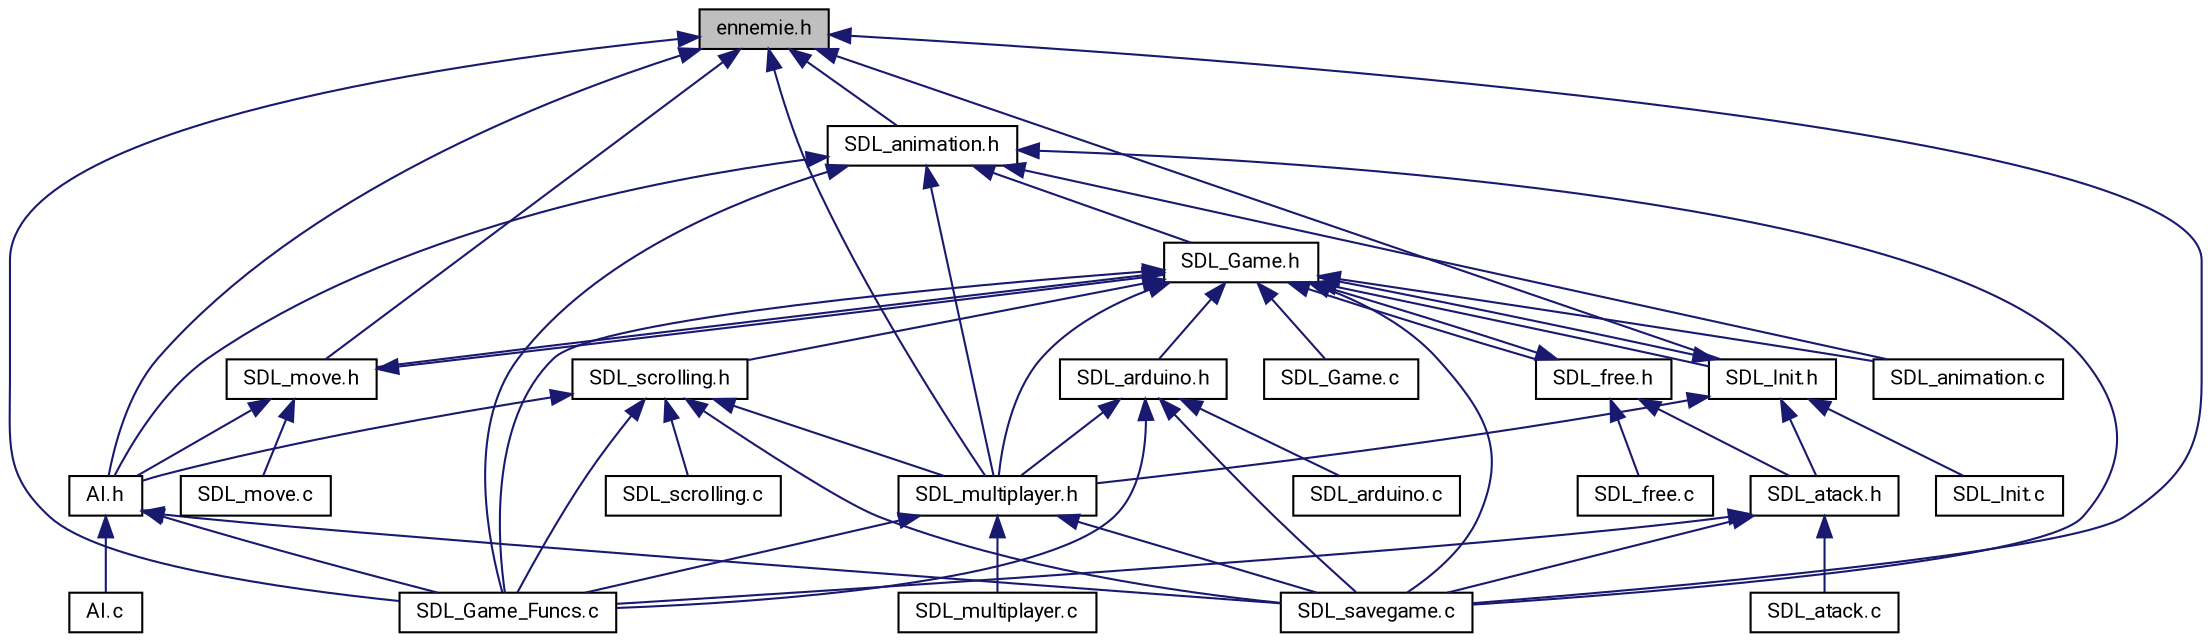digraph "ennemie.h"
{
 // LATEX_PDF_SIZE
  edge [fontname="Roboto",fontsize="10",labelfontname="Roboto",labelfontsize="10"];
  node [fontname="Roboto",fontsize="10",shape=record];
  Node1 [label="ennemie.h",height=0.2,width=0.4,color="black", fillcolor="grey75", style="filled", fontcolor="black",tooltip=" "];
  Node1 -> Node2 [dir="back",color="midnightblue",fontsize="10",style="solid",fontname="Roboto"];
  Node2 [label="AI.h",height=0.2,width=0.4,color="black", fillcolor="white", style="filled",URL="$AI_8h.html",tooltip=" "];
  Node2 -> Node3 [dir="back",color="midnightblue",fontsize="10",style="solid",fontname="Roboto"];
  Node3 [label="AI.c",height=0.2,width=0.4,color="black", fillcolor="white", style="filled",URL="$AI_8c.html",tooltip="Ai libs."];
  Node2 -> Node4 [dir="back",color="midnightblue",fontsize="10",style="solid",fontname="Roboto"];
  Node4 [label="SDL_Game_Funcs.c",height=0.2,width=0.4,color="black", fillcolor="white", style="filled",URL="$SDL__Game__Funcs_8c.html",tooltip=" "];
  Node2 -> Node5 [dir="back",color="midnightblue",fontsize="10",style="solid",fontname="Roboto"];
  Node5 [label="SDL_savegame.c",height=0.2,width=0.4,color="black", fillcolor="white", style="filled",URL="$SDL__savegame_8c.html",tooltip="save game"];
  Node1 -> Node6 [dir="back",color="midnightblue",fontsize="10",style="solid",fontname="Roboto"];
  Node6 [label="SDL_animation.h",height=0.2,width=0.4,color="black", fillcolor="white", style="filled",URL="$SDL__animation_8h.html",tooltip=" "];
  Node6 -> Node7 [dir="back",color="midnightblue",fontsize="10",style="solid",fontname="Roboto"];
  Node7 [label="SDL_Game.h",height=0.2,width=0.4,color="black", fillcolor="white", style="filled",URL="$SDL__Game_8h.html",tooltip=" "];
  Node7 -> Node8 [dir="back",color="midnightblue",fontsize="10",style="solid",fontname="Roboto"];
  Node8 [label="SDL_move.h",height=0.2,width=0.4,color="black", fillcolor="white", style="filled",URL="$SDL__move_8h.html",tooltip=" "];
  Node8 -> Node2 [dir="back",color="midnightblue",fontsize="10",style="solid",fontname="Roboto"];
  Node8 -> Node7 [dir="back",color="midnightblue",fontsize="10",style="solid",fontname="Roboto"];
  Node8 -> Node9 [dir="back",color="midnightblue",fontsize="10",style="solid",fontname="Roboto"];
  Node9 [label="SDL_move.c",height=0.2,width=0.4,color="black", fillcolor="white", style="filled",URL="$SDL__move_8c.html",tooltip="moving a character lib"];
  Node7 -> Node10 [dir="back",color="midnightblue",fontsize="10",style="solid",fontname="Roboto"];
  Node10 [label="SDL_free.h",height=0.2,width=0.4,color="black", fillcolor="white", style="filled",URL="$SDL__free_8h.html",tooltip=" "];
  Node10 -> Node7 [dir="back",color="midnightblue",fontsize="10",style="solid",fontname="Roboto"];
  Node10 -> Node11 [dir="back",color="midnightblue",fontsize="10",style="solid",fontname="Roboto"];
  Node11 [label="SDL_atack.h",height=0.2,width=0.4,color="black", fillcolor="white", style="filled",URL="$SDL__atack_8h.html",tooltip=" "];
  Node11 -> Node12 [dir="back",color="midnightblue",fontsize="10",style="solid",fontname="Roboto"];
  Node12 [label="SDL_atack.c",height=0.2,width=0.4,color="black", fillcolor="white", style="filled",URL="$SDL__atack_8c.html",tooltip="save game"];
  Node11 -> Node4 [dir="back",color="midnightblue",fontsize="10",style="solid",fontname="Roboto"];
  Node11 -> Node5 [dir="back",color="midnightblue",fontsize="10",style="solid",fontname="Roboto"];
  Node10 -> Node13 [dir="back",color="midnightblue",fontsize="10",style="solid",fontname="Roboto"];
  Node13 [label="SDL_free.c",height=0.2,width=0.4,color="black", fillcolor="white", style="filled",URL="$SDL__free_8c.html",tooltip="free allocation libs"];
  Node7 -> Node14 [dir="back",color="midnightblue",fontsize="10",style="solid",fontname="Roboto"];
  Node14 [label="SDL_Init.h",height=0.2,width=0.4,color="black", fillcolor="white", style="filled",URL="$SDL__Init_8h.html",tooltip=" "];
  Node14 -> Node7 [dir="back",color="midnightblue",fontsize="10",style="solid",fontname="Roboto"];
  Node14 -> Node11 [dir="back",color="midnightblue",fontsize="10",style="solid",fontname="Roboto"];
  Node14 -> Node15 [dir="back",color="midnightblue",fontsize="10",style="solid",fontname="Roboto"];
  Node15 [label="SDL_multiplayer.h",height=0.2,width=0.4,color="black", fillcolor="white", style="filled",URL="$SDL__multiplayer_8h.html",tooltip=" "];
  Node15 -> Node4 [dir="back",color="midnightblue",fontsize="10",style="solid",fontname="Roboto"];
  Node15 -> Node16 [dir="back",color="midnightblue",fontsize="10",style="solid",fontname="Roboto"];
  Node16 [label="SDL_multiplayer.c",height=0.2,width=0.4,color="black", fillcolor="white", style="filled",URL="$SDL__multiplayer_8c.html",tooltip="Split sceen libs."];
  Node15 -> Node5 [dir="back",color="midnightblue",fontsize="10",style="solid",fontname="Roboto"];
  Node14 -> Node17 [dir="back",color="midnightblue",fontsize="10",style="solid",fontname="Roboto"];
  Node17 [label="SDL_Init.c",height=0.2,width=0.4,color="black", fillcolor="white", style="filled",URL="$SDL__Init_8c.html",tooltip=" "];
  Node7 -> Node18 [dir="back",color="midnightblue",fontsize="10",style="solid",fontname="Roboto"];
  Node18 [label="SDL_scrolling.h",height=0.2,width=0.4,color="black", fillcolor="white", style="filled",URL="$SDL__scrolling_8h.html",tooltip=" "];
  Node18 -> Node2 [dir="back",color="midnightblue",fontsize="10",style="solid",fontname="Roboto"];
  Node18 -> Node4 [dir="back",color="midnightblue",fontsize="10",style="solid",fontname="Roboto"];
  Node18 -> Node15 [dir="back",color="midnightblue",fontsize="10",style="solid",fontname="Roboto"];
  Node18 -> Node5 [dir="back",color="midnightblue",fontsize="10",style="solid",fontname="Roboto"];
  Node18 -> Node19 [dir="back",color="midnightblue",fontsize="10",style="solid",fontname="Roboto"];
  Node19 [label="SDL_scrolling.c",height=0.2,width=0.4,color="black", fillcolor="white", style="filled",URL="$SDL__scrolling_8c.html",tooltip="scrolling libs"];
  Node7 -> Node20 [dir="back",color="midnightblue",fontsize="10",style="solid",fontname="Roboto"];
  Node20 [label="SDL_animation.c",height=0.2,width=0.4,color="black", fillcolor="white", style="filled",URL="$SDL__animation_8c.html",tooltip=" "];
  Node7 -> Node21 [dir="back",color="midnightblue",fontsize="10",style="solid",fontname="Roboto"];
  Node21 [label="SDL_arduino.h",height=0.2,width=0.4,color="black", fillcolor="white", style="filled",URL="$SDL__arduino_8h.html",tooltip=" "];
  Node21 -> Node22 [dir="back",color="midnightblue",fontsize="10",style="solid",fontname="Roboto"];
  Node22 [label="SDL_arduino.c",height=0.2,width=0.4,color="black", fillcolor="white", style="filled",URL="$SDL__arduino_8c.html",tooltip=" "];
  Node21 -> Node4 [dir="back",color="midnightblue",fontsize="10",style="solid",fontname="Roboto"];
  Node21 -> Node15 [dir="back",color="midnightblue",fontsize="10",style="solid",fontname="Roboto"];
  Node21 -> Node5 [dir="back",color="midnightblue",fontsize="10",style="solid",fontname="Roboto"];
  Node7 -> Node23 [dir="back",color="midnightblue",fontsize="10",style="solid",fontname="Roboto"];
  Node23 [label="SDL_Game.c",height=0.2,width=0.4,color="black", fillcolor="white", style="filled",URL="$SDL__Game_8c.html",tooltip="Testing program."];
  Node7 -> Node4 [dir="back",color="midnightblue",fontsize="10",style="solid",fontname="Roboto"];
  Node7 -> Node15 [dir="back",color="midnightblue",fontsize="10",style="solid",fontname="Roboto"];
  Node7 -> Node5 [dir="back",color="midnightblue",fontsize="10",style="solid",fontname="Roboto"];
  Node6 -> Node2 [dir="back",color="midnightblue",fontsize="10",style="solid",fontname="Roboto"];
  Node6 -> Node20 [dir="back",color="midnightblue",fontsize="10",style="solid",fontname="Roboto"];
  Node6 -> Node4 [dir="back",color="midnightblue",fontsize="10",style="solid",fontname="Roboto"];
  Node6 -> Node15 [dir="back",color="midnightblue",fontsize="10",style="solid",fontname="Roboto"];
  Node6 -> Node5 [dir="back",color="midnightblue",fontsize="10",style="solid",fontname="Roboto"];
  Node1 -> Node14 [dir="back",color="midnightblue",fontsize="10",style="solid",fontname="Roboto"];
  Node1 -> Node8 [dir="back",color="midnightblue",fontsize="10",style="solid",fontname="Roboto"];
  Node1 -> Node4 [dir="back",color="midnightblue",fontsize="10",style="solid",fontname="Roboto"];
  Node1 -> Node15 [dir="back",color="midnightblue",fontsize="10",style="solid",fontname="Roboto"];
  Node1 -> Node5 [dir="back",color="midnightblue",fontsize="10",style="solid",fontname="Roboto"];
}
